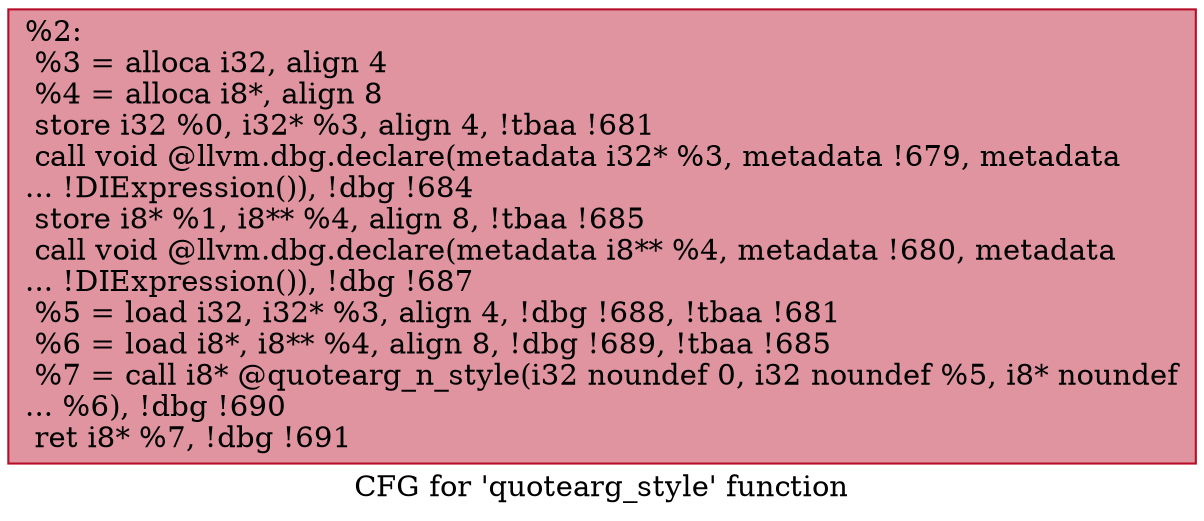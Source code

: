 digraph "CFG for 'quotearg_style' function" {
	label="CFG for 'quotearg_style' function";

	Node0x2284630 [shape=record,color="#b70d28ff", style=filled, fillcolor="#b70d2870",label="{%2:\l  %3 = alloca i32, align 4\l  %4 = alloca i8*, align 8\l  store i32 %0, i32* %3, align 4, !tbaa !681\l  call void @llvm.dbg.declare(metadata i32* %3, metadata !679, metadata\l... !DIExpression()), !dbg !684\l  store i8* %1, i8** %4, align 8, !tbaa !685\l  call void @llvm.dbg.declare(metadata i8** %4, metadata !680, metadata\l... !DIExpression()), !dbg !687\l  %5 = load i32, i32* %3, align 4, !dbg !688, !tbaa !681\l  %6 = load i8*, i8** %4, align 8, !dbg !689, !tbaa !685\l  %7 = call i8* @quotearg_n_style(i32 noundef 0, i32 noundef %5, i8* noundef\l... %6), !dbg !690\l  ret i8* %7, !dbg !691\l}"];
}
